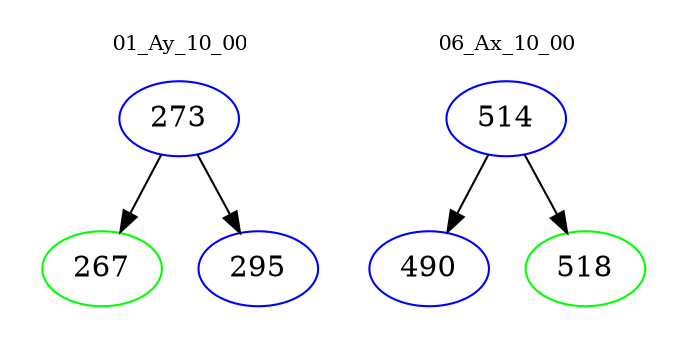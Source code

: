 digraph{
subgraph cluster_0 {
color = white
label = "01_Ay_10_00";
fontsize=10;
T0_273 [label="273", color="blue"]
T0_273 -> T0_267 [color="black"]
T0_267 [label="267", color="green"]
T0_273 -> T0_295 [color="black"]
T0_295 [label="295", color="blue"]
}
subgraph cluster_1 {
color = white
label = "06_Ax_10_00";
fontsize=10;
T1_514 [label="514", color="blue"]
T1_514 -> T1_490 [color="black"]
T1_490 [label="490", color="blue"]
T1_514 -> T1_518 [color="black"]
T1_518 [label="518", color="green"]
}
}
